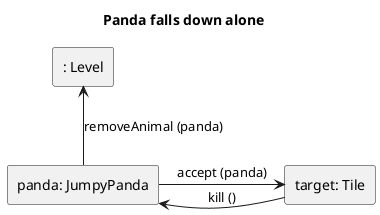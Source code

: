 @startuml
title Panda falls down alone

rectangle "panda: JumpyPanda" as panda
rectangle ": Level" as level
rectangle "target: Tile" as target


panda -> target  : accept (panda)

target -> panda  : kill ()

panda -up-> level  : removeAnimal (panda)

@enduml